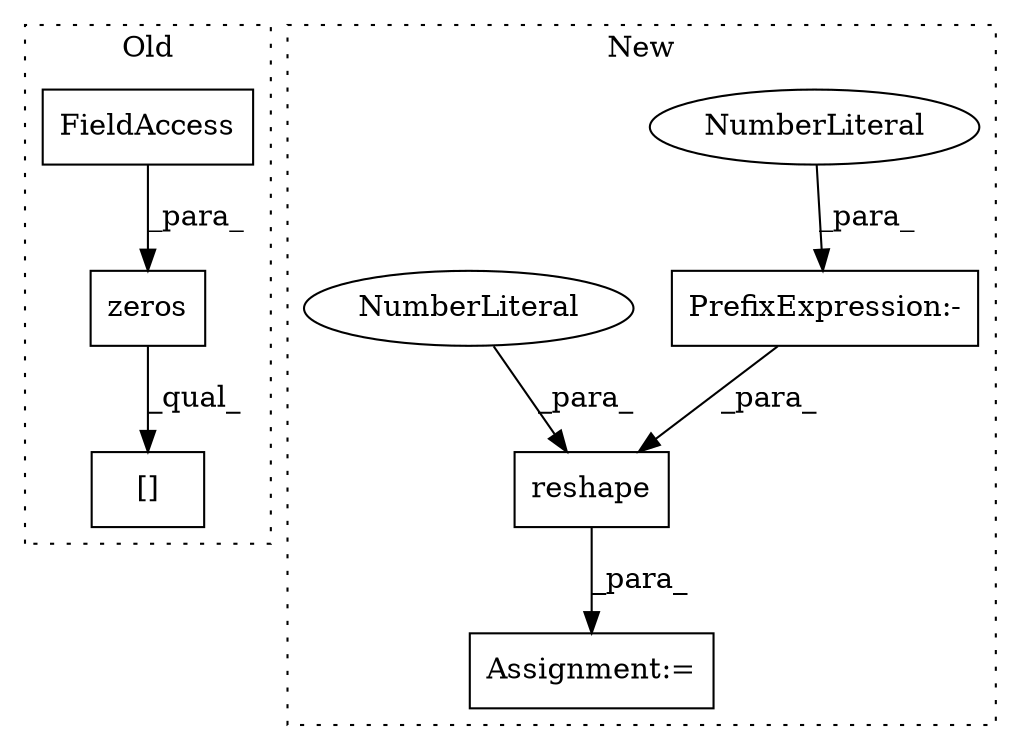 digraph G {
subgraph cluster0 {
1 [label="zeros" a="32" s="2621,2680" l="6,1" shape="box"];
3 [label="FieldAccess" a="22" s="2629" l="26" shape="box"];
7 [label="[]" a="2" s="3037,3051" l="13,1" shape="box"];
label = "Old";
style="dotted";
}
subgraph cluster1 {
2 [label="reshape" a="32" s="2750,2790" l="8,1" shape="box"];
4 [label="PrefixExpression:-" a="38" s="2788" l="1" shape="box"];
5 [label="NumberLiteral" a="34" s="2789" l="1" shape="ellipse"];
6 [label="Assignment:=" a="7" s="2980" l="25" shape="box"];
8 [label="NumberLiteral" a="34" s="2758" l="1" shape="ellipse"];
label = "New";
style="dotted";
}
1 -> 7 [label="_qual_"];
2 -> 6 [label="_para_"];
3 -> 1 [label="_para_"];
4 -> 2 [label="_para_"];
5 -> 4 [label="_para_"];
8 -> 2 [label="_para_"];
}